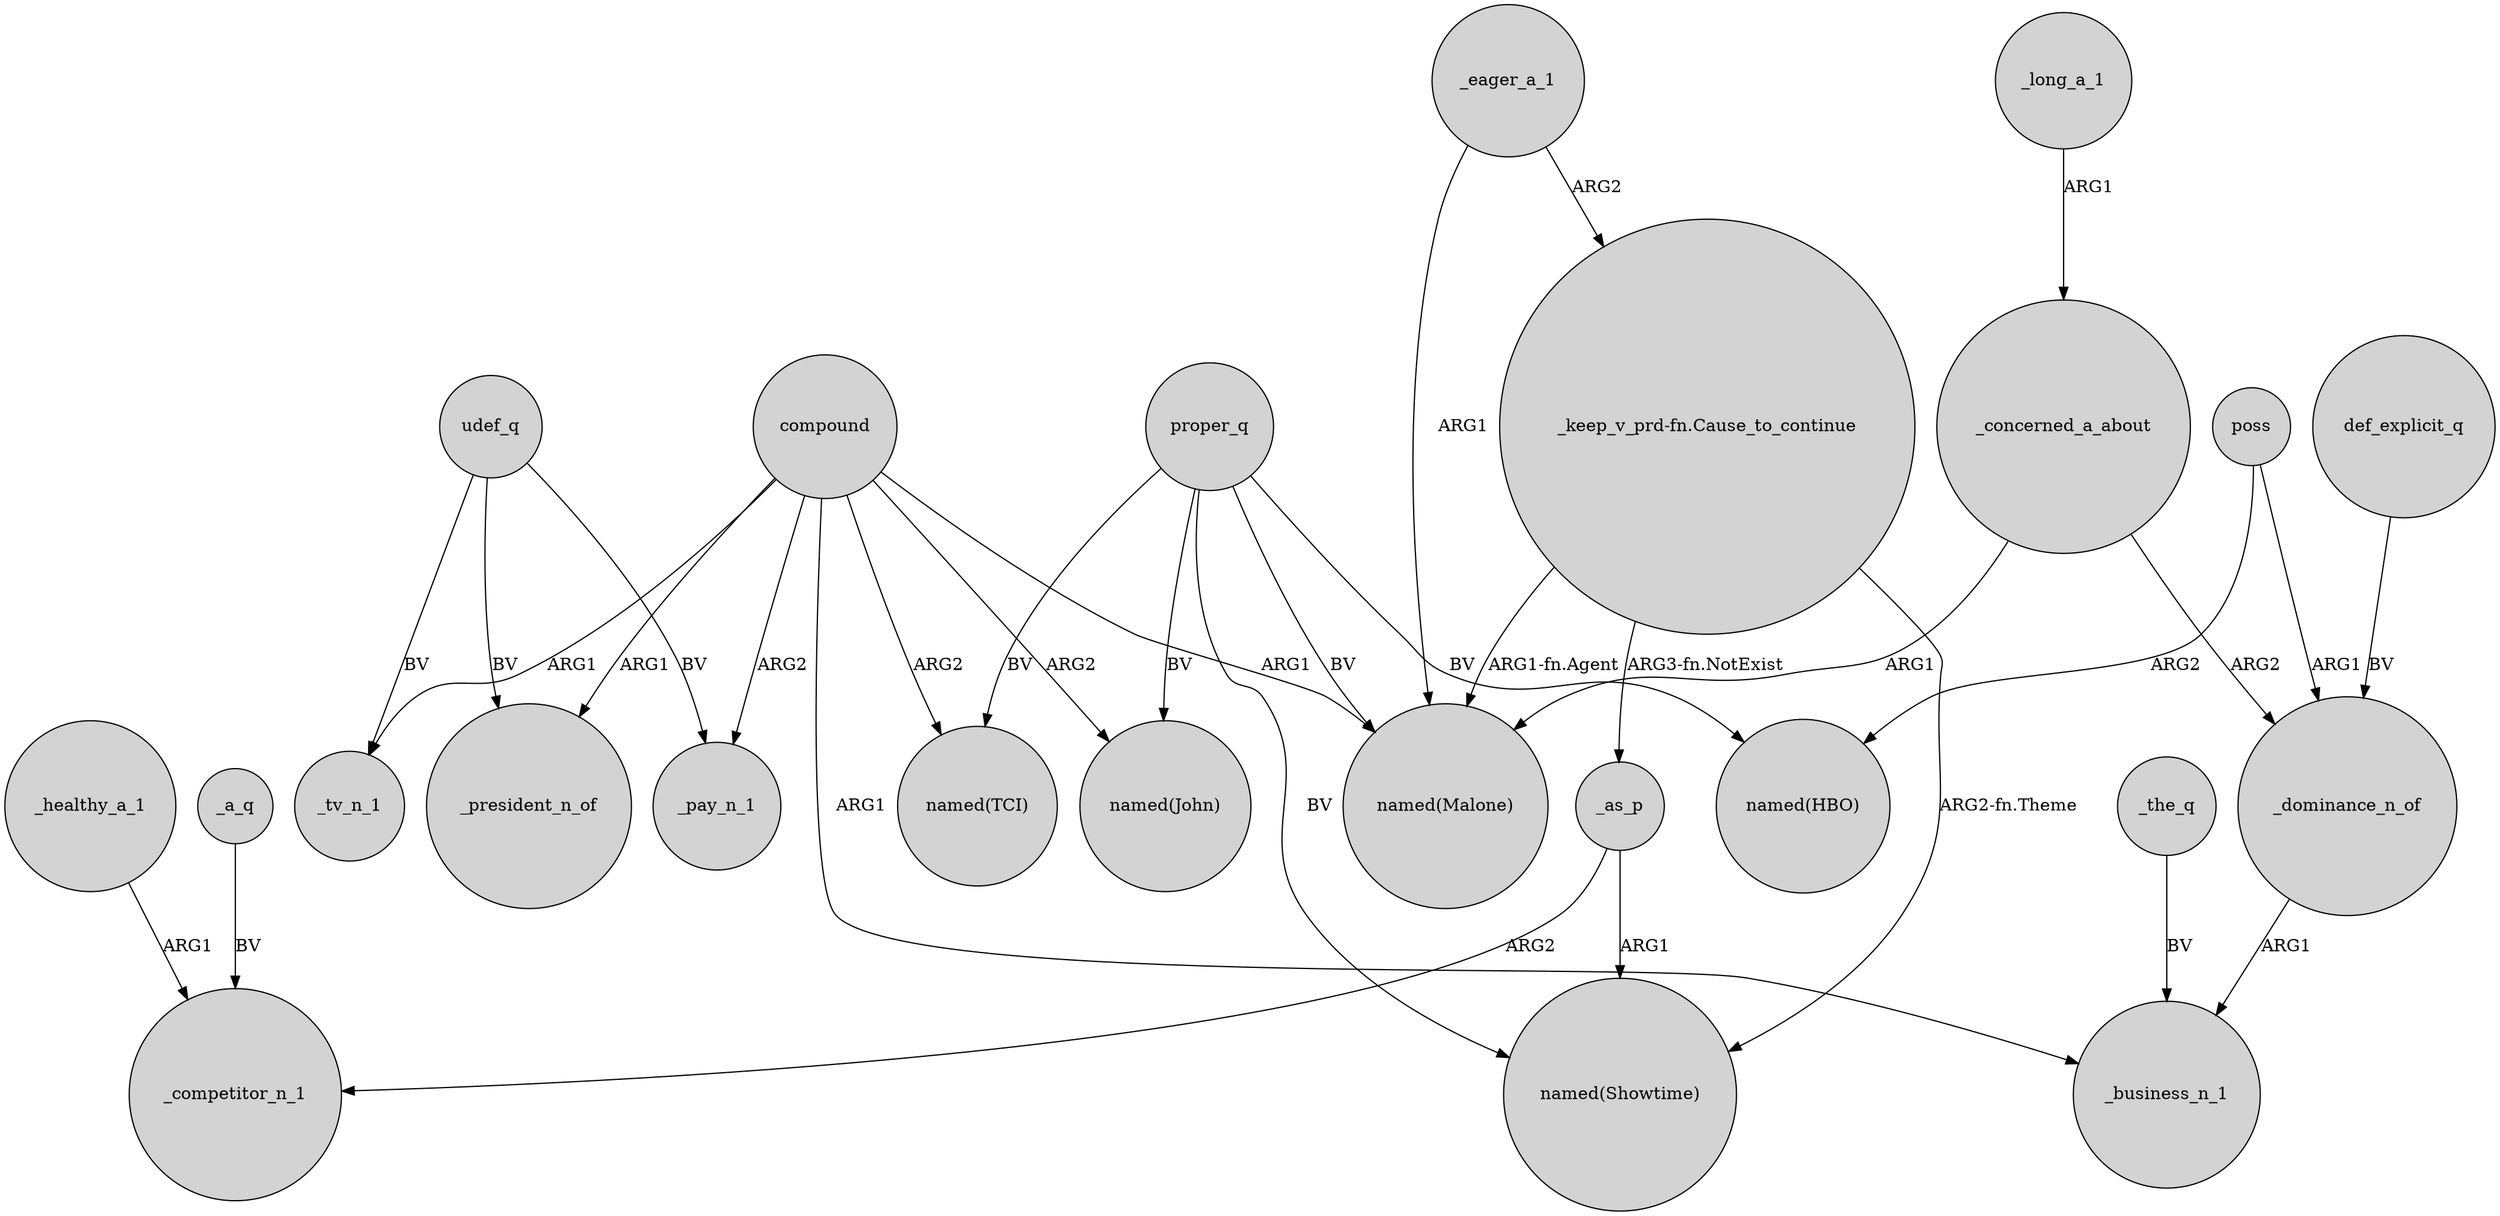 digraph {
	node [shape=circle style=filled]
	compound -> "named(John)" [label=ARG2]
	proper_q -> "named(TCI)" [label=BV]
	_the_q -> _business_n_1 [label=BV]
	poss -> _dominance_n_of [label=ARG1]
	_eager_a_1 -> "_keep_v_prd-fn.Cause_to_continue" [label=ARG2]
	_long_a_1 -> _concerned_a_about [label=ARG1]
	"_keep_v_prd-fn.Cause_to_continue" -> "named(Showtime)" [label="ARG2-fn.Theme"]
	_a_q -> _competitor_n_1 [label=BV]
	udef_q -> _tv_n_1 [label=BV]
	_as_p -> "named(Showtime)" [label=ARG1]
	"_keep_v_prd-fn.Cause_to_continue" -> "named(Malone)" [label="ARG1-fn.Agent"]
	_concerned_a_about -> "named(Malone)" [label=ARG1]
	_as_p -> _competitor_n_1 [label=ARG2]
	"_keep_v_prd-fn.Cause_to_continue" -> _as_p [label="ARG3-fn.NotExist"]
	proper_q -> "named(Showtime)" [label=BV]
	proper_q -> "named(Malone)" [label=BV]
	poss -> "named(HBO)" [label=ARG2]
	compound -> _tv_n_1 [label=ARG1]
	compound -> _president_n_of [label=ARG1]
	udef_q -> _president_n_of [label=BV]
	compound -> _business_n_1 [label=ARG1]
	compound -> "named(Malone)" [label=ARG1]
	compound -> _pay_n_1 [label=ARG2]
	_eager_a_1 -> "named(Malone)" [label=ARG1]
	def_explicit_q -> _dominance_n_of [label=BV]
	proper_q -> "named(John)" [label=BV]
	_concerned_a_about -> _dominance_n_of [label=ARG2]
	proper_q -> "named(HBO)" [label=BV]
	_healthy_a_1 -> _competitor_n_1 [label=ARG1]
	compound -> "named(TCI)" [label=ARG2]
	udef_q -> _pay_n_1 [label=BV]
	_dominance_n_of -> _business_n_1 [label=ARG1]
}

